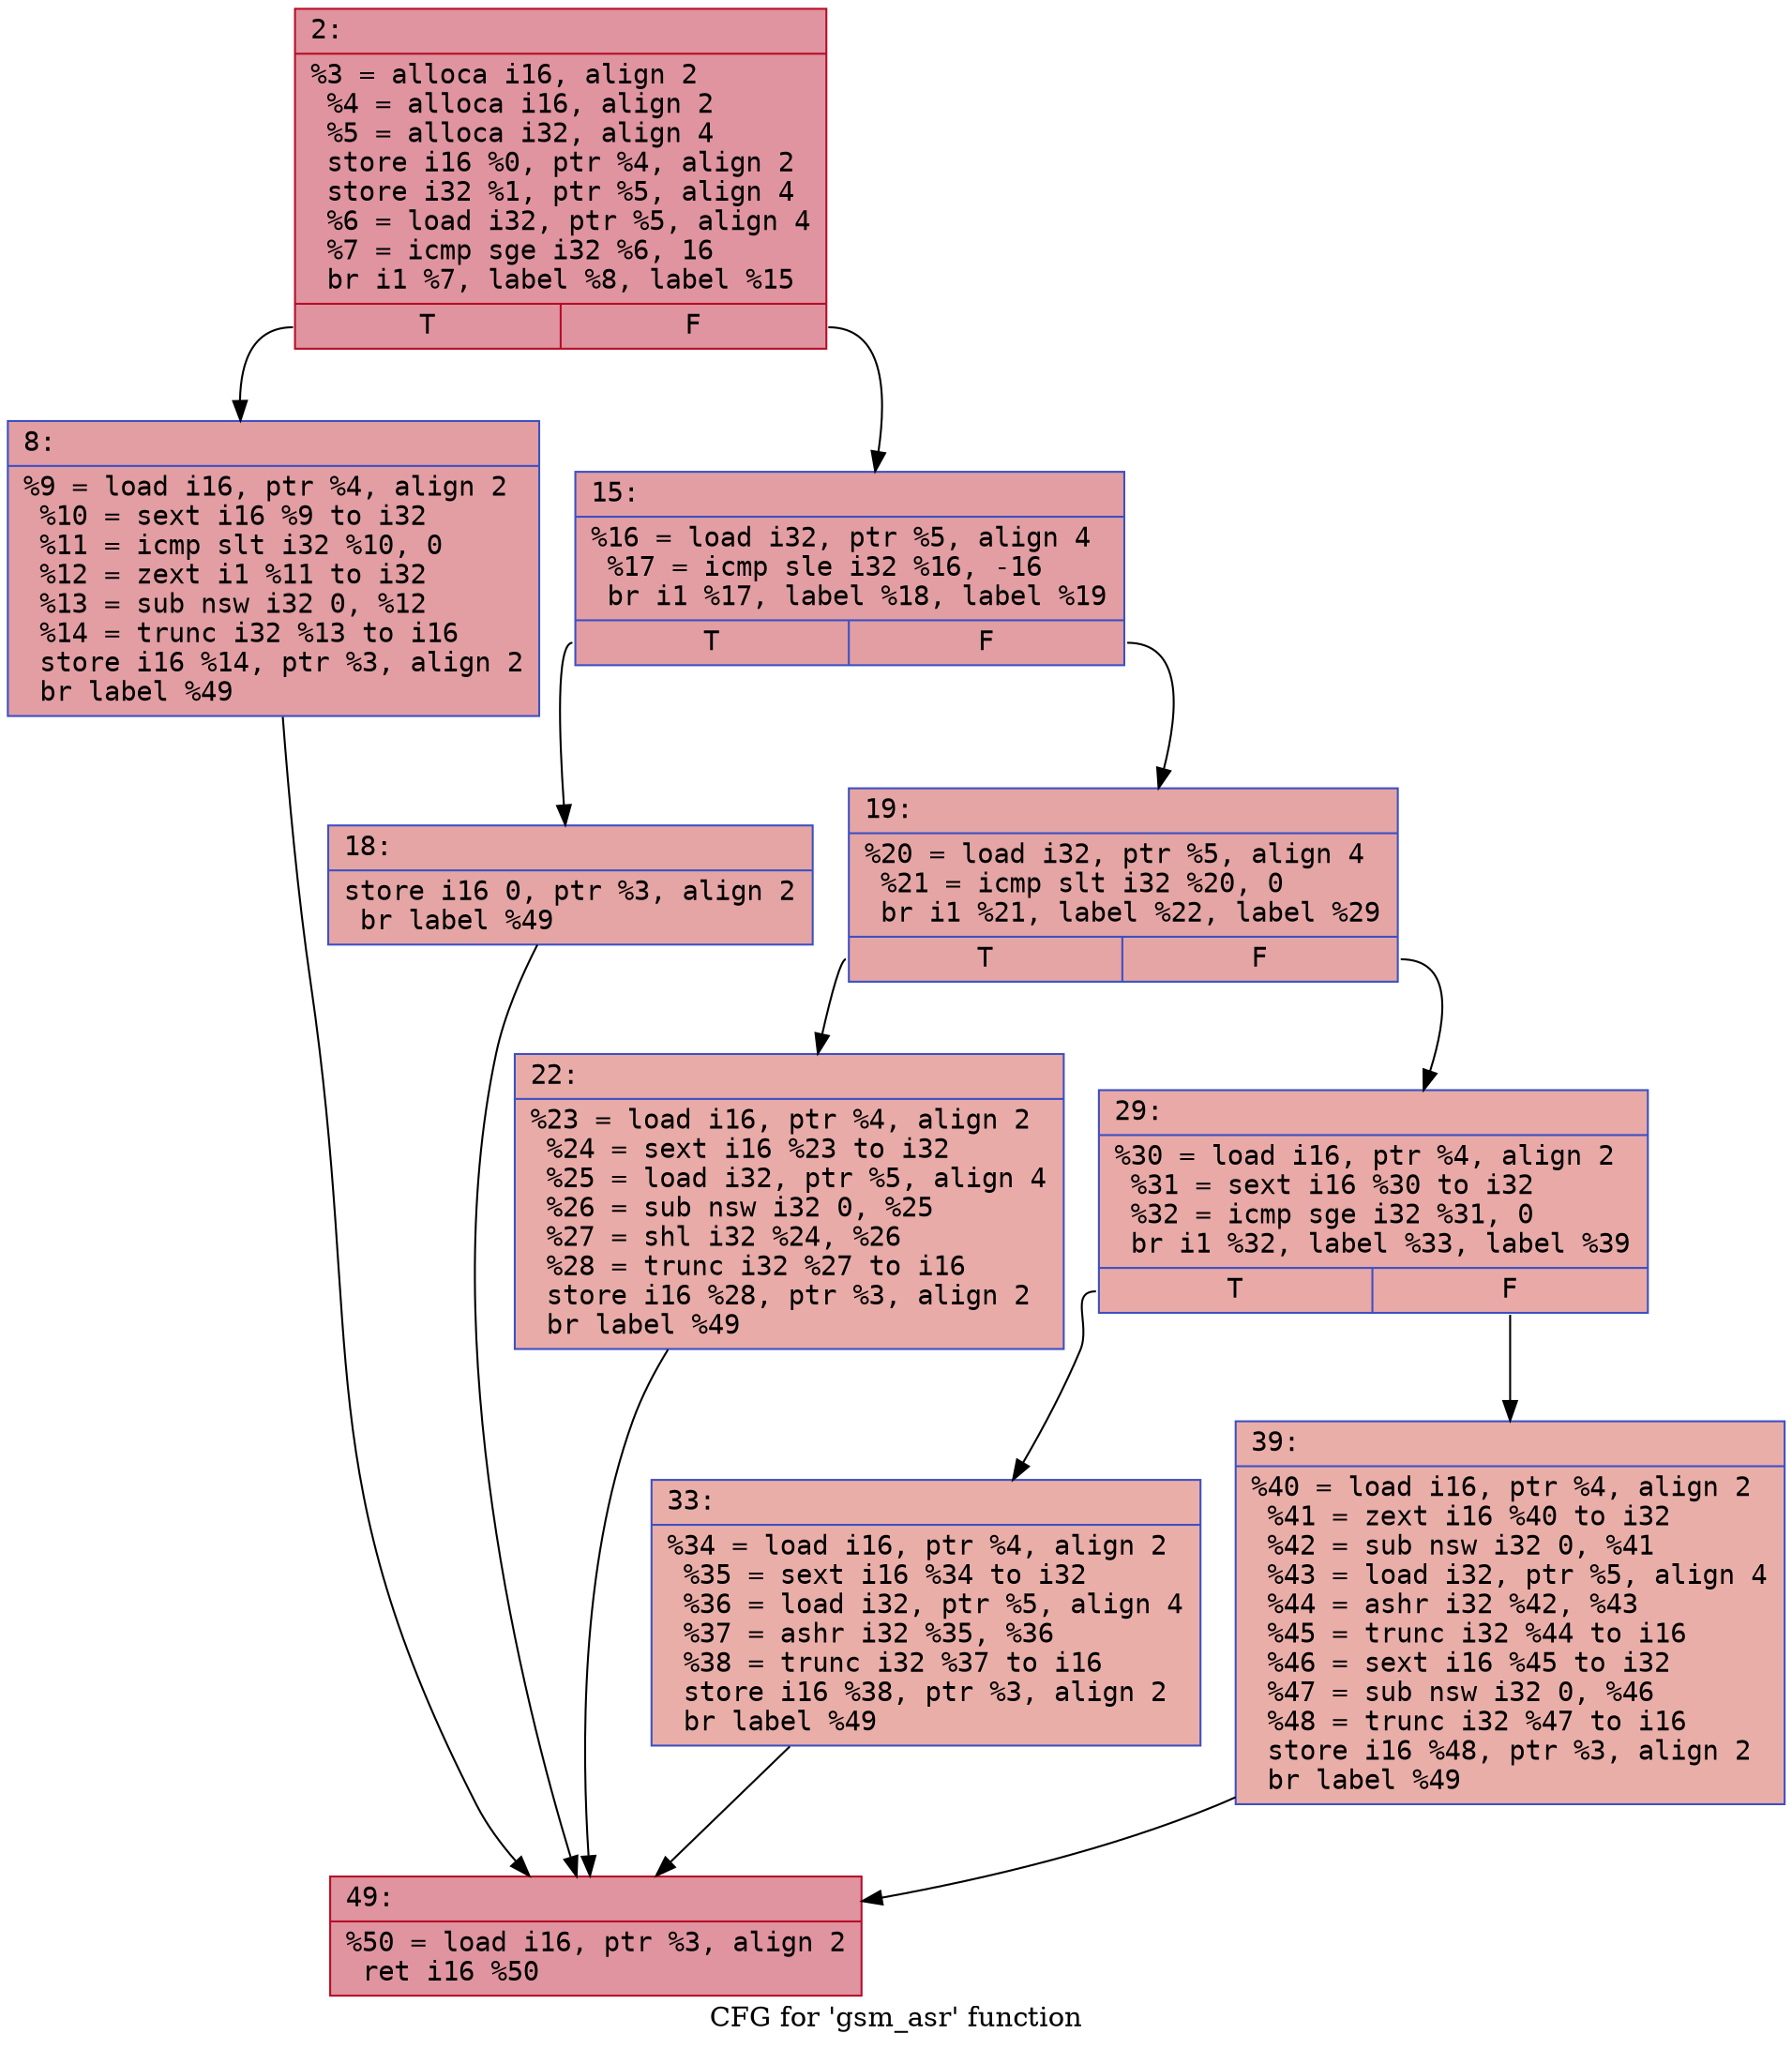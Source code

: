 digraph "CFG for 'gsm_asr' function" {
	label="CFG for 'gsm_asr' function";

	Node0x60000085f160 [shape=record,color="#b70d28ff", style=filled, fillcolor="#b70d2870" fontname="Courier",label="{2:\l|  %3 = alloca i16, align 2\l  %4 = alloca i16, align 2\l  %5 = alloca i32, align 4\l  store i16 %0, ptr %4, align 2\l  store i32 %1, ptr %5, align 4\l  %6 = load i32, ptr %5, align 4\l  %7 = icmp sge i32 %6, 16\l  br i1 %7, label %8, label %15\l|{<s0>T|<s1>F}}"];
	Node0x60000085f160:s0 -> Node0x60000085f1b0[tooltip="2 -> 8\nProbability 50.00%" ];
	Node0x60000085f160:s1 -> Node0x60000085f200[tooltip="2 -> 15\nProbability 50.00%" ];
	Node0x60000085f1b0 [shape=record,color="#3d50c3ff", style=filled, fillcolor="#be242e70" fontname="Courier",label="{8:\l|  %9 = load i16, ptr %4, align 2\l  %10 = sext i16 %9 to i32\l  %11 = icmp slt i32 %10, 0\l  %12 = zext i1 %11 to i32\l  %13 = sub nsw i32 0, %12\l  %14 = trunc i32 %13 to i16\l  store i16 %14, ptr %3, align 2\l  br label %49\l}"];
	Node0x60000085f1b0 -> Node0x60000085f430[tooltip="8 -> 49\nProbability 100.00%" ];
	Node0x60000085f200 [shape=record,color="#3d50c3ff", style=filled, fillcolor="#be242e70" fontname="Courier",label="{15:\l|  %16 = load i32, ptr %5, align 4\l  %17 = icmp sle i32 %16, -16\l  br i1 %17, label %18, label %19\l|{<s0>T|<s1>F}}"];
	Node0x60000085f200:s0 -> Node0x60000085f250[tooltip="15 -> 18\nProbability 50.00%" ];
	Node0x60000085f200:s1 -> Node0x60000085f2a0[tooltip="15 -> 19\nProbability 50.00%" ];
	Node0x60000085f250 [shape=record,color="#3d50c3ff", style=filled, fillcolor="#c5333470" fontname="Courier",label="{18:\l|  store i16 0, ptr %3, align 2\l  br label %49\l}"];
	Node0x60000085f250 -> Node0x60000085f430[tooltip="18 -> 49\nProbability 100.00%" ];
	Node0x60000085f2a0 [shape=record,color="#3d50c3ff", style=filled, fillcolor="#c5333470" fontname="Courier",label="{19:\l|  %20 = load i32, ptr %5, align 4\l  %21 = icmp slt i32 %20, 0\l  br i1 %21, label %22, label %29\l|{<s0>T|<s1>F}}"];
	Node0x60000085f2a0:s0 -> Node0x60000085f2f0[tooltip="19 -> 22\nProbability 37.50%" ];
	Node0x60000085f2a0:s1 -> Node0x60000085f340[tooltip="19 -> 29\nProbability 62.50%" ];
	Node0x60000085f2f0 [shape=record,color="#3d50c3ff", style=filled, fillcolor="#cc403a70" fontname="Courier",label="{22:\l|  %23 = load i16, ptr %4, align 2\l  %24 = sext i16 %23 to i32\l  %25 = load i32, ptr %5, align 4\l  %26 = sub nsw i32 0, %25\l  %27 = shl i32 %24, %26\l  %28 = trunc i32 %27 to i16\l  store i16 %28, ptr %3, align 2\l  br label %49\l}"];
	Node0x60000085f2f0 -> Node0x60000085f430[tooltip="22 -> 49\nProbability 100.00%" ];
	Node0x60000085f340 [shape=record,color="#3d50c3ff", style=filled, fillcolor="#ca3b3770" fontname="Courier",label="{29:\l|  %30 = load i16, ptr %4, align 2\l  %31 = sext i16 %30 to i32\l  %32 = icmp sge i32 %31, 0\l  br i1 %32, label %33, label %39\l|{<s0>T|<s1>F}}"];
	Node0x60000085f340:s0 -> Node0x60000085f390[tooltip="29 -> 33\nProbability 50.00%" ];
	Node0x60000085f340:s1 -> Node0x60000085f3e0[tooltip="29 -> 39\nProbability 50.00%" ];
	Node0x60000085f390 [shape=record,color="#3d50c3ff", style=filled, fillcolor="#d0473d70" fontname="Courier",label="{33:\l|  %34 = load i16, ptr %4, align 2\l  %35 = sext i16 %34 to i32\l  %36 = load i32, ptr %5, align 4\l  %37 = ashr i32 %35, %36\l  %38 = trunc i32 %37 to i16\l  store i16 %38, ptr %3, align 2\l  br label %49\l}"];
	Node0x60000085f390 -> Node0x60000085f430[tooltip="33 -> 49\nProbability 100.00%" ];
	Node0x60000085f3e0 [shape=record,color="#3d50c3ff", style=filled, fillcolor="#d0473d70" fontname="Courier",label="{39:\l|  %40 = load i16, ptr %4, align 2\l  %41 = zext i16 %40 to i32\l  %42 = sub nsw i32 0, %41\l  %43 = load i32, ptr %5, align 4\l  %44 = ashr i32 %42, %43\l  %45 = trunc i32 %44 to i16\l  %46 = sext i16 %45 to i32\l  %47 = sub nsw i32 0, %46\l  %48 = trunc i32 %47 to i16\l  store i16 %48, ptr %3, align 2\l  br label %49\l}"];
	Node0x60000085f3e0 -> Node0x60000085f430[tooltip="39 -> 49\nProbability 100.00%" ];
	Node0x60000085f430 [shape=record,color="#b70d28ff", style=filled, fillcolor="#b70d2870" fontname="Courier",label="{49:\l|  %50 = load i16, ptr %3, align 2\l  ret i16 %50\l}"];
}
